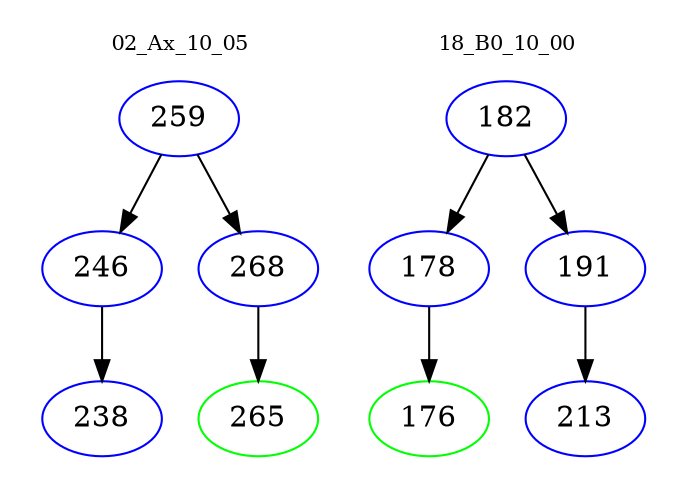 digraph{
subgraph cluster_0 {
color = white
label = "02_Ax_10_05";
fontsize=10;
T0_259 [label="259", color="blue"]
T0_259 -> T0_246 [color="black"]
T0_246 [label="246", color="blue"]
T0_246 -> T0_238 [color="black"]
T0_238 [label="238", color="blue"]
T0_259 -> T0_268 [color="black"]
T0_268 [label="268", color="blue"]
T0_268 -> T0_265 [color="black"]
T0_265 [label="265", color="green"]
}
subgraph cluster_1 {
color = white
label = "18_B0_10_00";
fontsize=10;
T1_182 [label="182", color="blue"]
T1_182 -> T1_178 [color="black"]
T1_178 [label="178", color="blue"]
T1_178 -> T1_176 [color="black"]
T1_176 [label="176", color="green"]
T1_182 -> T1_191 [color="black"]
T1_191 [label="191", color="blue"]
T1_191 -> T1_213 [color="black"]
T1_213 [label="213", color="blue"]
}
}
